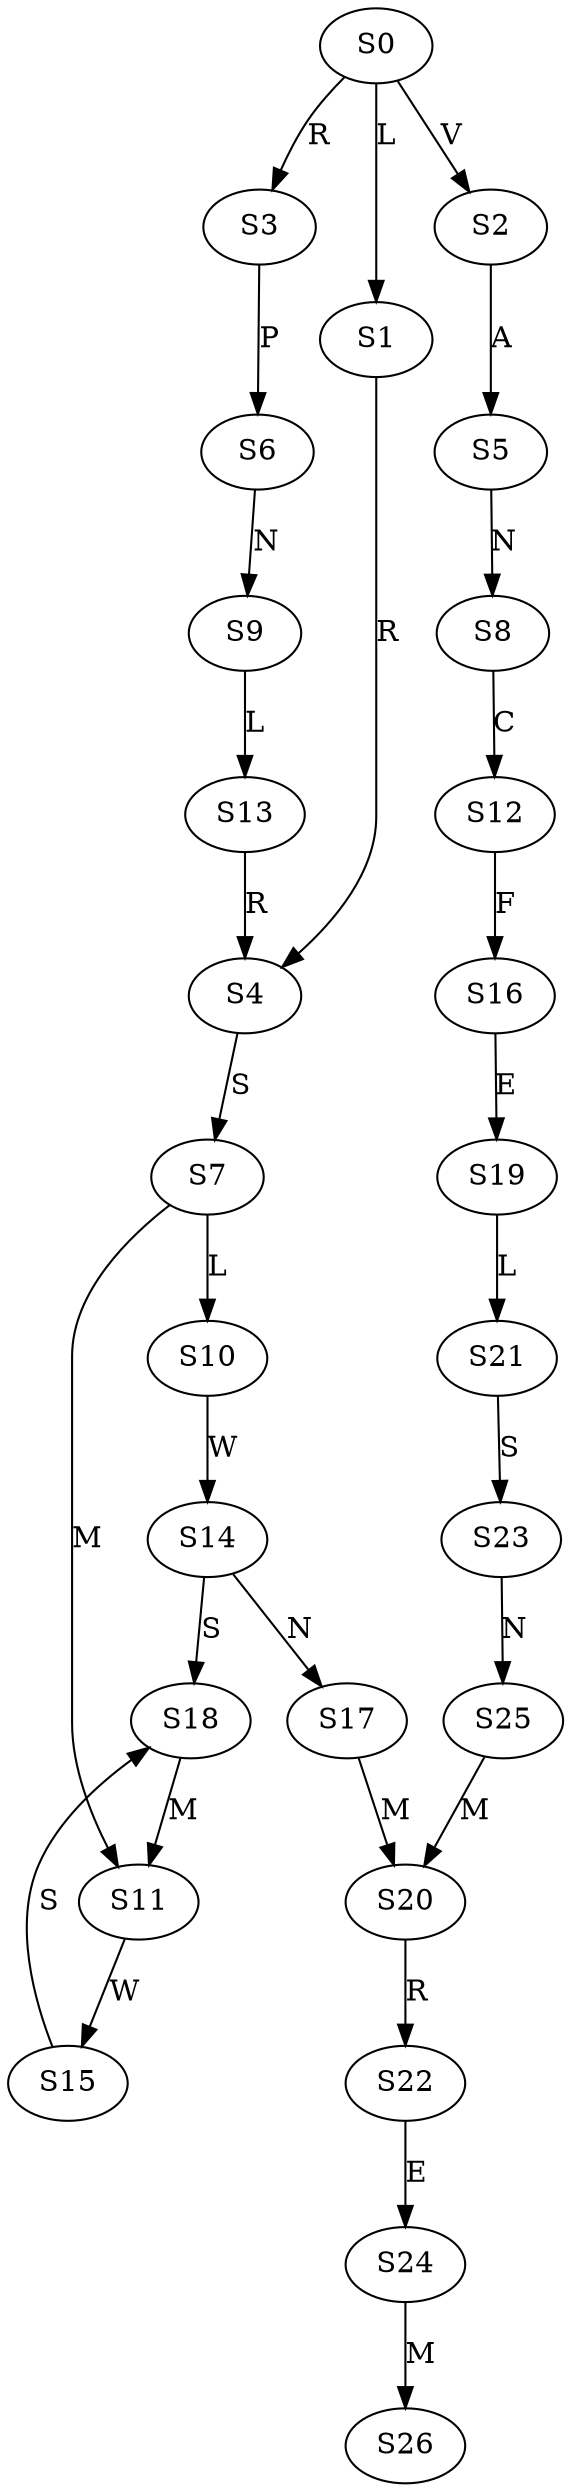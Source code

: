 strict digraph  {
	S0 -> S1 [ label = L ];
	S0 -> S2 [ label = V ];
	S0 -> S3 [ label = R ];
	S1 -> S4 [ label = R ];
	S2 -> S5 [ label = A ];
	S3 -> S6 [ label = P ];
	S4 -> S7 [ label = S ];
	S5 -> S8 [ label = N ];
	S6 -> S9 [ label = N ];
	S7 -> S10 [ label = L ];
	S7 -> S11 [ label = M ];
	S8 -> S12 [ label = C ];
	S9 -> S13 [ label = L ];
	S10 -> S14 [ label = W ];
	S11 -> S15 [ label = W ];
	S12 -> S16 [ label = F ];
	S13 -> S4 [ label = R ];
	S14 -> S17 [ label = N ];
	S14 -> S18 [ label = S ];
	S15 -> S18 [ label = S ];
	S16 -> S19 [ label = E ];
	S17 -> S20 [ label = M ];
	S18 -> S11 [ label = M ];
	S19 -> S21 [ label = L ];
	S20 -> S22 [ label = R ];
	S21 -> S23 [ label = S ];
	S22 -> S24 [ label = E ];
	S23 -> S25 [ label = N ];
	S24 -> S26 [ label = M ];
	S25 -> S20 [ label = M ];
}
